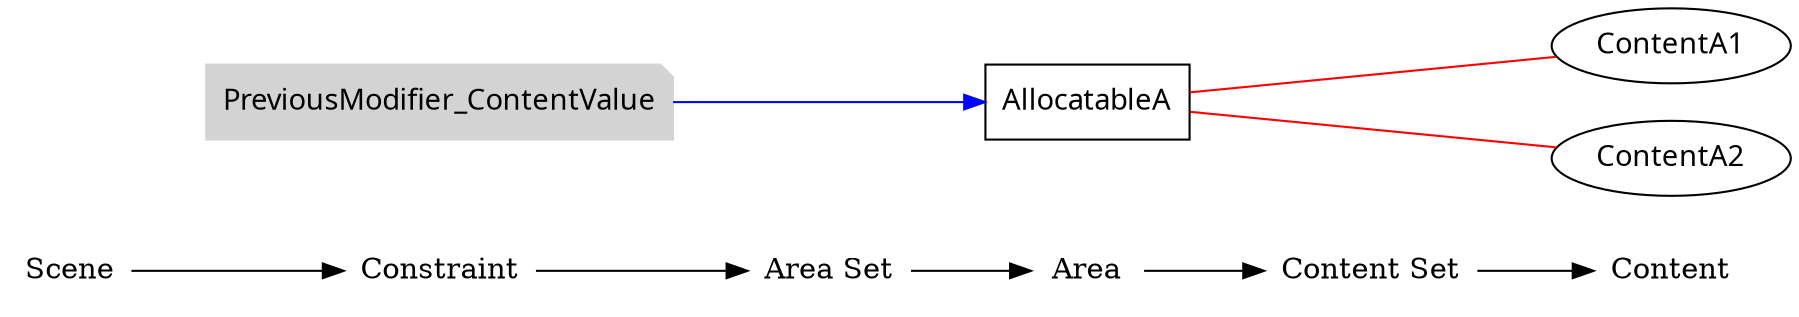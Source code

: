 digraph rule_objects_graph {
	rankdir = LR;
	charset="utf-8";
	clusterrank = global;
	
	node [shape = plaintext];
	Scene -> Constraint -> "Area Set" -> Area -> "Content Set" -> Content; 
	{ rank = same;
		node [shape = box];
		{
			Area;

			e1 [label="AllocatableA", fontname="Meiryo UI"];
		}
	}
	
	{ rank = same;
		node [shape = ellipse];
		{
			Content;

			e2 [label="ContentA1", fontname="Meiryo UI"];
			e3 [label="ContentA2", fontname="Meiryo UI"];

		}
	}
	
	{
		subgraph subareaset {
			"Area Set";
			node [shape = box, style = filled, color = lightpink];


		}
	}


	
	{
		subgraph subcontentset {
			"Content Set";
			node [shape = ellipse, style = filled, color = palegreen];


		}
	}



	

	

	e1 -> e2 [dir=none, color=red];
	e1 -> e3 [dir=none, color=red];
	

	

	subgraph scene { rank = same;
		node [shape = circle, style = filled, color = lightblue];
		{
			"Scene";

		}
	}

	{ rank = same;
		node [shape = note, style = filled, color = lightgrey];
		{
			"Constraint";
			e4 [label="PreviousModifier_ContentValue", fontname="Meiryo UI"];
		}
	}
	
	{ rank = same;
		node [shape = note, style = filled, color = lavenderblush2];
		{
			"Constraint";
		}
	}

	{ rank = same;
		node [shape = note, style = filled, color = lightpink2];
		{
			"Constraint";
		}
	}

	e4 -> e1 [color=blue];
	

	

	
}

